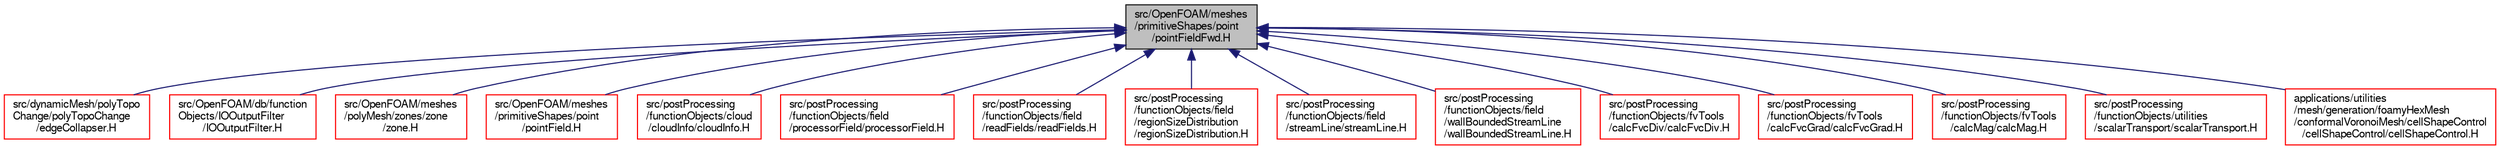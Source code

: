 digraph "src/OpenFOAM/meshes/primitiveShapes/point/pointFieldFwd.H"
{
  bgcolor="transparent";
  edge [fontname="FreeSans",fontsize="10",labelfontname="FreeSans",labelfontsize="10"];
  node [fontname="FreeSans",fontsize="10",shape=record];
  Node60 [label="src/OpenFOAM/meshes\l/primitiveShapes/point\l/pointFieldFwd.H",height=0.2,width=0.4,color="black", fillcolor="grey75", style="filled", fontcolor="black"];
  Node60 -> Node61 [dir="back",color="midnightblue",fontsize="10",style="solid",fontname="FreeSans"];
  Node61 [label="src/dynamicMesh/polyTopo\lChange/polyTopoChange\l/edgeCollapser.H",height=0.2,width=0.4,color="red",URL="$a00719.html"];
  Node60 -> Node64 [dir="back",color="midnightblue",fontsize="10",style="solid",fontname="FreeSans"];
  Node64 [label="src/OpenFOAM/db/function\lObjects/IOOutputFilter\l/IOOutputFilter.H",height=0.2,width=0.4,color="red",URL="$a08969.html"];
  Node60 -> Node107 [dir="back",color="midnightblue",fontsize="10",style="solid",fontname="FreeSans"];
  Node107 [label="src/OpenFOAM/meshes\l/polyMesh/zones/zone\l/zone.H",height=0.2,width=0.4,color="red",URL="$a11816.html"];
  Node60 -> Node2628 [dir="back",color="midnightblue",fontsize="10",style="solid",fontname="FreeSans"];
  Node2628 [label="src/OpenFOAM/meshes\l/primitiveShapes/point\l/pointField.H",height=0.2,width=0.4,color="red",URL="$a12062.html"];
  Node60 -> Node705 [dir="back",color="midnightblue",fontsize="10",style="solid",fontname="FreeSans"];
  Node705 [label="src/postProcessing\l/functionObjects/cloud\l/cloudInfo/cloudInfo.H",height=0.2,width=0.4,color="red",URL="$a13187.html"];
  Node60 -> Node717 [dir="back",color="midnightblue",fontsize="10",style="solid",fontname="FreeSans"];
  Node717 [label="src/postProcessing\l/functionObjects/field\l/processorField/processorField.H",height=0.2,width=0.4,color="red",URL="$a13376.html"];
  Node60 -> Node721 [dir="back",color="midnightblue",fontsize="10",style="solid",fontname="FreeSans"];
  Node721 [label="src/postProcessing\l/functionObjects/field\l/readFields/readFields.H",height=0.2,width=0.4,color="red",URL="$a39608.html"];
  Node60 -> Node2230 [dir="back",color="midnightblue",fontsize="10",style="solid",fontname="FreeSans"];
  Node2230 [label="src/postProcessing\l/functionObjects/field\l/regionSizeDistribution\l/regionSizeDistribution.H",height=0.2,width=0.4,color="red",URL="$a13406.html"];
  Node60 -> Node2574 [dir="back",color="midnightblue",fontsize="10",style="solid",fontname="FreeSans"];
  Node2574 [label="src/postProcessing\l/functionObjects/field\l/streamLine/streamLine.H",height=0.2,width=0.4,color="red",URL="$a13421.html"];
  Node60 -> Node2465 [dir="back",color="midnightblue",fontsize="10",style="solid",fontname="FreeSans"];
  Node2465 [label="src/postProcessing\l/functionObjects/field\l/wallBoundedStreamLine\l/wallBoundedStreamLine.H",height=0.2,width=0.4,color="red",URL="$a13472.html"];
  Node60 -> Node3892 [dir="back",color="midnightblue",fontsize="10",style="solid",fontname="FreeSans"];
  Node3892 [label="src/postProcessing\l/functionObjects/fvTools\l/calcFvcDiv/calcFvcDiv.H",height=0.2,width=0.4,color="red",URL="$a13529.html"];
  Node60 -> Node3895 [dir="back",color="midnightblue",fontsize="10",style="solid",fontname="FreeSans"];
  Node3895 [label="src/postProcessing\l/functionObjects/fvTools\l/calcFvcGrad/calcFvcGrad.H",height=0.2,width=0.4,color="red",URL="$a13547.html"];
  Node60 -> Node3898 [dir="back",color="midnightblue",fontsize="10",style="solid",fontname="FreeSans"];
  Node3898 [label="src/postProcessing\l/functionObjects/fvTools\l/calcMag/calcMag.H",height=0.2,width=0.4,color="red",URL="$a13565.html"];
  Node60 -> Node1341 [dir="back",color="midnightblue",fontsize="10",style="solid",fontname="FreeSans"];
  Node1341 [label="src/postProcessing\l/functionObjects/utilities\l/scalarTransport/scalarTransport.H",height=0.2,width=0.4,color="red",URL="$a13835.html"];
  Node60 -> Node1823 [dir="back",color="midnightblue",fontsize="10",style="solid",fontname="FreeSans"];
  Node1823 [label="applications/utilities\l/mesh/generation/foamyHexMesh\l/conformalVoronoiMesh/cellShapeControl\l/cellShapeControl/cellShapeControl.H",height=0.2,width=0.4,color="red",URL="$a18053.html"];
}
